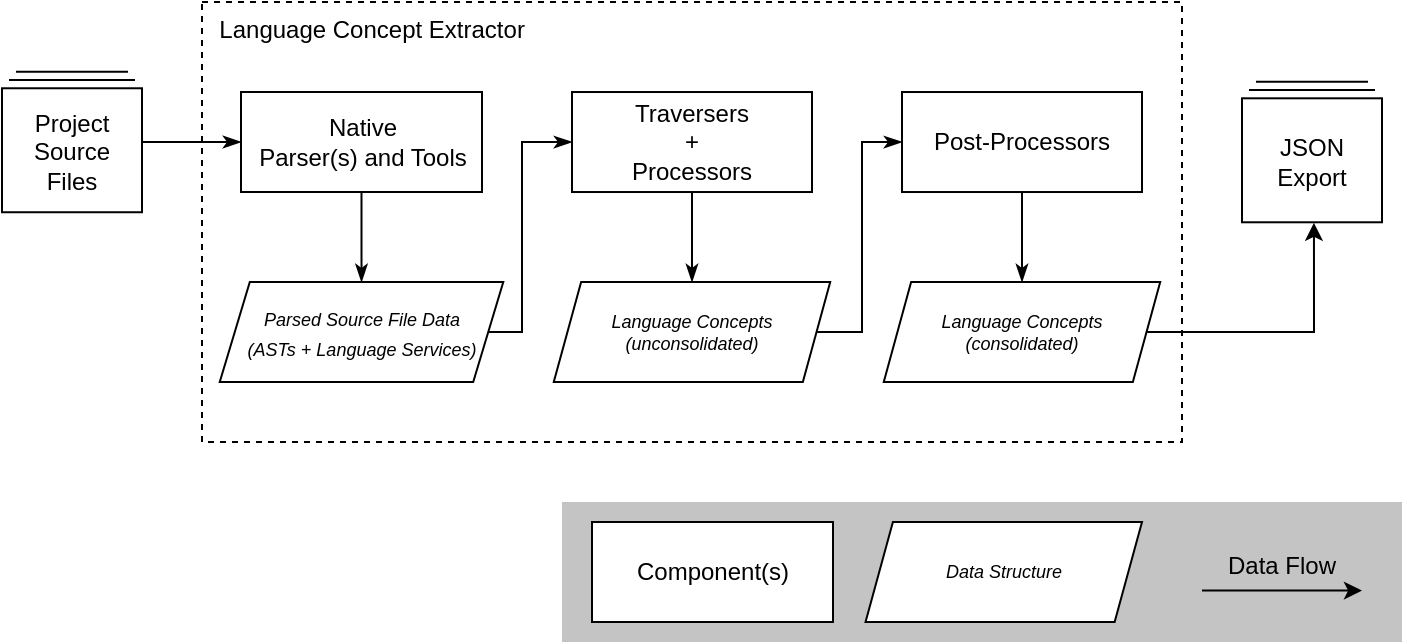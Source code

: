 <mxfile version="21.6.5" type="device">
  <diagram id="C5RBs43oDa-KdzZeNtuy" name="Page-1">
    <mxGraphModel dx="1024" dy="681" grid="1" gridSize="10" guides="1" tooltips="1" connect="1" arrows="1" fold="1" page="1" pageScale="1" pageWidth="1200" pageHeight="1600" math="0" shadow="0">
      <root>
        <mxCell id="WIyWlLk6GJQsqaUBKTNV-0" />
        <mxCell id="WIyWlLk6GJQsqaUBKTNV-1" parent="WIyWlLk6GJQsqaUBKTNV-0" />
        <mxCell id="kuJ6e55iKPyWT1G7RKld-0" value="&amp;nbsp; Language Concept Extractor" style="rounded=0;whiteSpace=wrap;html=1;verticalAlign=top;align=left;spacingRight=5;dashed=1;" parent="WIyWlLk6GJQsqaUBKTNV-1" vertex="1">
          <mxGeometry x="150" y="80" width="490" height="220" as="geometry" />
        </mxCell>
        <mxCell id="A835rG-ZU4SIAA-VOIof-2" style="edgeStyle=orthogonalEdgeStyle;rounded=0;orthogonalLoop=1;jettySize=auto;html=1;exitX=0.5;exitY=1;exitDx=0;exitDy=0;entryX=0.5;entryY=0;entryDx=0;entryDy=0;startArrow=none;startFill=0;endArrow=classicThin;endFill=1;" parent="WIyWlLk6GJQsqaUBKTNV-1" source="kuJ6e55iKPyWT1G7RKld-4" target="dk-3HszmHe37V2y0tY3l-19" edge="1">
          <mxGeometry relative="1" as="geometry" />
        </mxCell>
        <mxCell id="kuJ6e55iKPyWT1G7RKld-4" value="Traversers&lt;br&gt;+&lt;br&gt;Processors" style="rounded=0;whiteSpace=wrap;html=1;" parent="WIyWlLk6GJQsqaUBKTNV-1" vertex="1">
          <mxGeometry x="335" y="125.01" width="120" height="50" as="geometry" />
        </mxCell>
        <mxCell id="A835rG-ZU4SIAA-VOIof-4" style="edgeStyle=orthogonalEdgeStyle;rounded=0;orthogonalLoop=1;jettySize=auto;html=1;exitX=0.5;exitY=1;exitDx=0;exitDy=0;entryX=0.5;entryY=0;entryDx=0;entryDy=0;startArrow=none;startFill=0;endArrow=classicThin;endFill=1;" parent="WIyWlLk6GJQsqaUBKTNV-1" source="kuJ6e55iKPyWT1G7RKld-35" target="mv7OeZ9UjM8xIfjCpKtX-0" edge="1">
          <mxGeometry relative="1" as="geometry" />
        </mxCell>
        <mxCell id="kuJ6e55iKPyWT1G7RKld-35" value="Post-Processors" style="rounded=0;whiteSpace=wrap;html=1;" parent="WIyWlLk6GJQsqaUBKTNV-1" vertex="1">
          <mxGeometry x="500" y="125.01" width="120" height="50" as="geometry" />
        </mxCell>
        <mxCell id="dk-3HszmHe37V2y0tY3l-33" style="edgeStyle=orthogonalEdgeStyle;rounded=0;orthogonalLoop=1;jettySize=auto;html=1;exitX=0;exitY=0.5;exitDx=0;exitDy=0;fontSize=9;startArrow=classicThin;startFill=1;endArrow=none;endFill=0;" parent="WIyWlLk6GJQsqaUBKTNV-1" source="gOcIl-tERdk0N4hAx4KS-4" target="dk-3HszmHe37V2y0tY3l-31" edge="1">
          <mxGeometry relative="1" as="geometry" />
        </mxCell>
        <mxCell id="A835rG-ZU4SIAA-VOIof-0" style="edgeStyle=orthogonalEdgeStyle;rounded=0;orthogonalLoop=1;jettySize=auto;html=1;exitX=0.5;exitY=1;exitDx=0;exitDy=0;entryX=0.5;entryY=0;entryDx=0;entryDy=0;startArrow=none;startFill=0;endArrow=classicThin;endFill=1;" parent="WIyWlLk6GJQsqaUBKTNV-1" source="gOcIl-tERdk0N4hAx4KS-4" target="dk-3HszmHe37V2y0tY3l-14" edge="1">
          <mxGeometry relative="1" as="geometry" />
        </mxCell>
        <mxCell id="gOcIl-tERdk0N4hAx4KS-4" value="&lt;span&gt;Native &lt;br&gt;Parser(s) and Tools&lt;br&gt;&lt;/span&gt;" style="rounded=0;whiteSpace=wrap;html=1;" parent="WIyWlLk6GJQsqaUBKTNV-1" vertex="1">
          <mxGeometry x="169.5" y="125" width="120.5" height="50" as="geometry" />
        </mxCell>
        <mxCell id="A835rG-ZU4SIAA-VOIof-1" style="edgeStyle=orthogonalEdgeStyle;rounded=0;orthogonalLoop=1;jettySize=auto;html=1;exitX=1;exitY=0.5;exitDx=0;exitDy=0;entryX=0;entryY=0.5;entryDx=0;entryDy=0;startArrow=none;startFill=0;endArrow=classicThin;endFill=1;" parent="WIyWlLk6GJQsqaUBKTNV-1" source="dk-3HszmHe37V2y0tY3l-14" target="kuJ6e55iKPyWT1G7RKld-4" edge="1">
          <mxGeometry relative="1" as="geometry">
            <Array as="points">
              <mxPoint x="310" y="245" />
              <mxPoint x="310" y="150" />
            </Array>
          </mxGeometry>
        </mxCell>
        <mxCell id="dk-3HszmHe37V2y0tY3l-14" value="&lt;i style=&quot;font-size: 12px ; text-align: left&quot;&gt;&lt;font style=&quot;font-size: 9px&quot;&gt;Parsed Source File Data&lt;br&gt;(ASTs + Language Services)&lt;/font&gt;&lt;/i&gt;" style="shape=parallelogram;perimeter=parallelogramPerimeter;whiteSpace=wrap;html=1;dashed=0;fontSize=9;size=0.106;" parent="WIyWlLk6GJQsqaUBKTNV-1" vertex="1">
          <mxGeometry x="158.87" y="220" width="141.77" height="50" as="geometry" />
        </mxCell>
        <mxCell id="A835rG-ZU4SIAA-VOIof-3" style="edgeStyle=orthogonalEdgeStyle;rounded=0;orthogonalLoop=1;jettySize=auto;html=1;exitX=1;exitY=0.5;exitDx=0;exitDy=0;entryX=0;entryY=0.5;entryDx=0;entryDy=0;startArrow=none;startFill=0;endArrow=classicThin;endFill=1;" parent="WIyWlLk6GJQsqaUBKTNV-1" source="dk-3HszmHe37V2y0tY3l-19" target="kuJ6e55iKPyWT1G7RKld-35" edge="1">
          <mxGeometry relative="1" as="geometry">
            <Array as="points">
              <mxPoint x="480" y="245" />
              <mxPoint x="480" y="150" />
            </Array>
          </mxGeometry>
        </mxCell>
        <mxCell id="dk-3HszmHe37V2y0tY3l-19" value="&lt;i&gt;Language Concepts&lt;br&gt;(unconsolidated)&lt;br&gt;&lt;/i&gt;" style="shape=parallelogram;perimeter=parallelogramPerimeter;whiteSpace=wrap;html=1;dashed=0;fontSize=9;size=0.099;" parent="WIyWlLk6GJQsqaUBKTNV-1" vertex="1">
          <mxGeometry x="325.88" y="220" width="138.23" height="50" as="geometry" />
        </mxCell>
        <mxCell id="dk-3HszmHe37V2y0tY3l-31" value="" style="html=1;verticalLabelPosition=bottom;align=center;labelBackgroundColor=#ffffff;verticalAlign=top;strokeWidth=1;strokeColor=#000000;shadow=0;dashed=0;shape=mxgraph.ios7.icons.folders;fontSize=9;" parent="WIyWlLk6GJQsqaUBKTNV-1" vertex="1">
          <mxGeometry x="50" y="114.87" width="70" height="70.25" as="geometry" />
        </mxCell>
        <mxCell id="dk-3HszmHe37V2y0tY3l-34" value="&lt;span style=&quot;font-family: &amp;#34;helvetica&amp;#34; ; font-size: 12px&quot;&gt;Project Source Files&lt;/span&gt;" style="text;html=1;strokeColor=none;fillColor=none;align=center;verticalAlign=middle;whiteSpace=wrap;rounded=0;fontSize=9;" parent="WIyWlLk6GJQsqaUBKTNV-1" vertex="1">
          <mxGeometry x="55" y="140.01" width="60" height="30" as="geometry" />
        </mxCell>
        <mxCell id="zSqHI1auP1kZm08jZZEy-0" value="" style="rounded=0;whiteSpace=wrap;html=1;strokeWidth=2;dashed=1;perimeterSpacing=2;dashPattern=1 1;strokeColor=none;fillColor=#C4C4C4;" parent="WIyWlLk6GJQsqaUBKTNV-1" vertex="1">
          <mxGeometry x="330" y="330" width="420" height="70" as="geometry" />
        </mxCell>
        <mxCell id="zSqHI1auP1kZm08jZZEy-1" value="&lt;span&gt;Component(s)&lt;br&gt;&lt;/span&gt;" style="rounded=0;whiteSpace=wrap;html=1;" parent="WIyWlLk6GJQsqaUBKTNV-1" vertex="1">
          <mxGeometry x="345" y="340" width="120.5" height="50" as="geometry" />
        </mxCell>
        <mxCell id="zSqHI1auP1kZm08jZZEy-2" value="&lt;i&gt;Data Structure&lt;br&gt;&lt;/i&gt;" style="shape=parallelogram;perimeter=parallelogramPerimeter;whiteSpace=wrap;html=1;dashed=0;fontSize=9;size=0.099;" parent="WIyWlLk6GJQsqaUBKTNV-1" vertex="1">
          <mxGeometry x="481.77" y="340" width="138.23" height="50" as="geometry" />
        </mxCell>
        <mxCell id="zSqHI1auP1kZm08jZZEy-3" value="" style="endArrow=classic;html=1;rounded=0;" parent="WIyWlLk6GJQsqaUBKTNV-1" edge="1">
          <mxGeometry width="50" height="50" relative="1" as="geometry">
            <mxPoint x="650" y="374.31" as="sourcePoint" />
            <mxPoint x="730" y="374.31" as="targetPoint" />
          </mxGeometry>
        </mxCell>
        <mxCell id="zSqHI1auP1kZm08jZZEy-4" value="Data Flow" style="text;html=1;strokeColor=none;fillColor=none;align=center;verticalAlign=middle;whiteSpace=wrap;rounded=0;dashed=1;dashPattern=1 1;" parent="WIyWlLk6GJQsqaUBKTNV-1" vertex="1">
          <mxGeometry x="660" y="347" width="60" height="30" as="geometry" />
        </mxCell>
        <mxCell id="mv7OeZ9UjM8xIfjCpKtX-1" style="edgeStyle=orthogonalEdgeStyle;rounded=0;orthogonalLoop=1;jettySize=auto;html=1;exitX=1;exitY=0.5;exitDx=0;exitDy=0;entryX=0.514;entryY=1.004;entryDx=0;entryDy=0;entryPerimeter=0;" edge="1" parent="WIyWlLk6GJQsqaUBKTNV-1" source="mv7OeZ9UjM8xIfjCpKtX-0" target="mv7OeZ9UjM8xIfjCpKtX-3">
          <mxGeometry relative="1" as="geometry">
            <mxPoint x="730" y="240" as="targetPoint" />
          </mxGeometry>
        </mxCell>
        <mxCell id="mv7OeZ9UjM8xIfjCpKtX-0" value="&lt;i&gt;Language Concepts&lt;br&gt;(consolidated)&lt;br&gt;&lt;/i&gt;" style="shape=parallelogram;perimeter=parallelogramPerimeter;whiteSpace=wrap;html=1;dashed=0;fontSize=9;size=0.099;" vertex="1" parent="WIyWlLk6GJQsqaUBKTNV-1">
          <mxGeometry x="490.88" y="220" width="138.23" height="50" as="geometry" />
        </mxCell>
        <mxCell id="mv7OeZ9UjM8xIfjCpKtX-3" value="" style="html=1;verticalLabelPosition=bottom;align=center;labelBackgroundColor=#ffffff;verticalAlign=top;strokeWidth=1;strokeColor=#000000;shadow=0;dashed=0;shape=mxgraph.ios7.icons.folders;fontSize=9;" vertex="1" parent="WIyWlLk6GJQsqaUBKTNV-1">
          <mxGeometry x="670" y="119.89" width="70" height="70.25" as="geometry" />
        </mxCell>
        <mxCell id="mv7OeZ9UjM8xIfjCpKtX-4" value="&lt;span style=&quot;font-family: &amp;quot;helvetica&amp;quot; ; font-size: 12px&quot;&gt;JSON&lt;br&gt;Export&lt;br&gt;&lt;/span&gt;" style="text;html=1;strokeColor=none;fillColor=none;align=center;verticalAlign=middle;whiteSpace=wrap;rounded=0;fontSize=9;" vertex="1" parent="WIyWlLk6GJQsqaUBKTNV-1">
          <mxGeometry x="675" y="145.01" width="60" height="30" as="geometry" />
        </mxCell>
      </root>
    </mxGraphModel>
  </diagram>
</mxfile>
